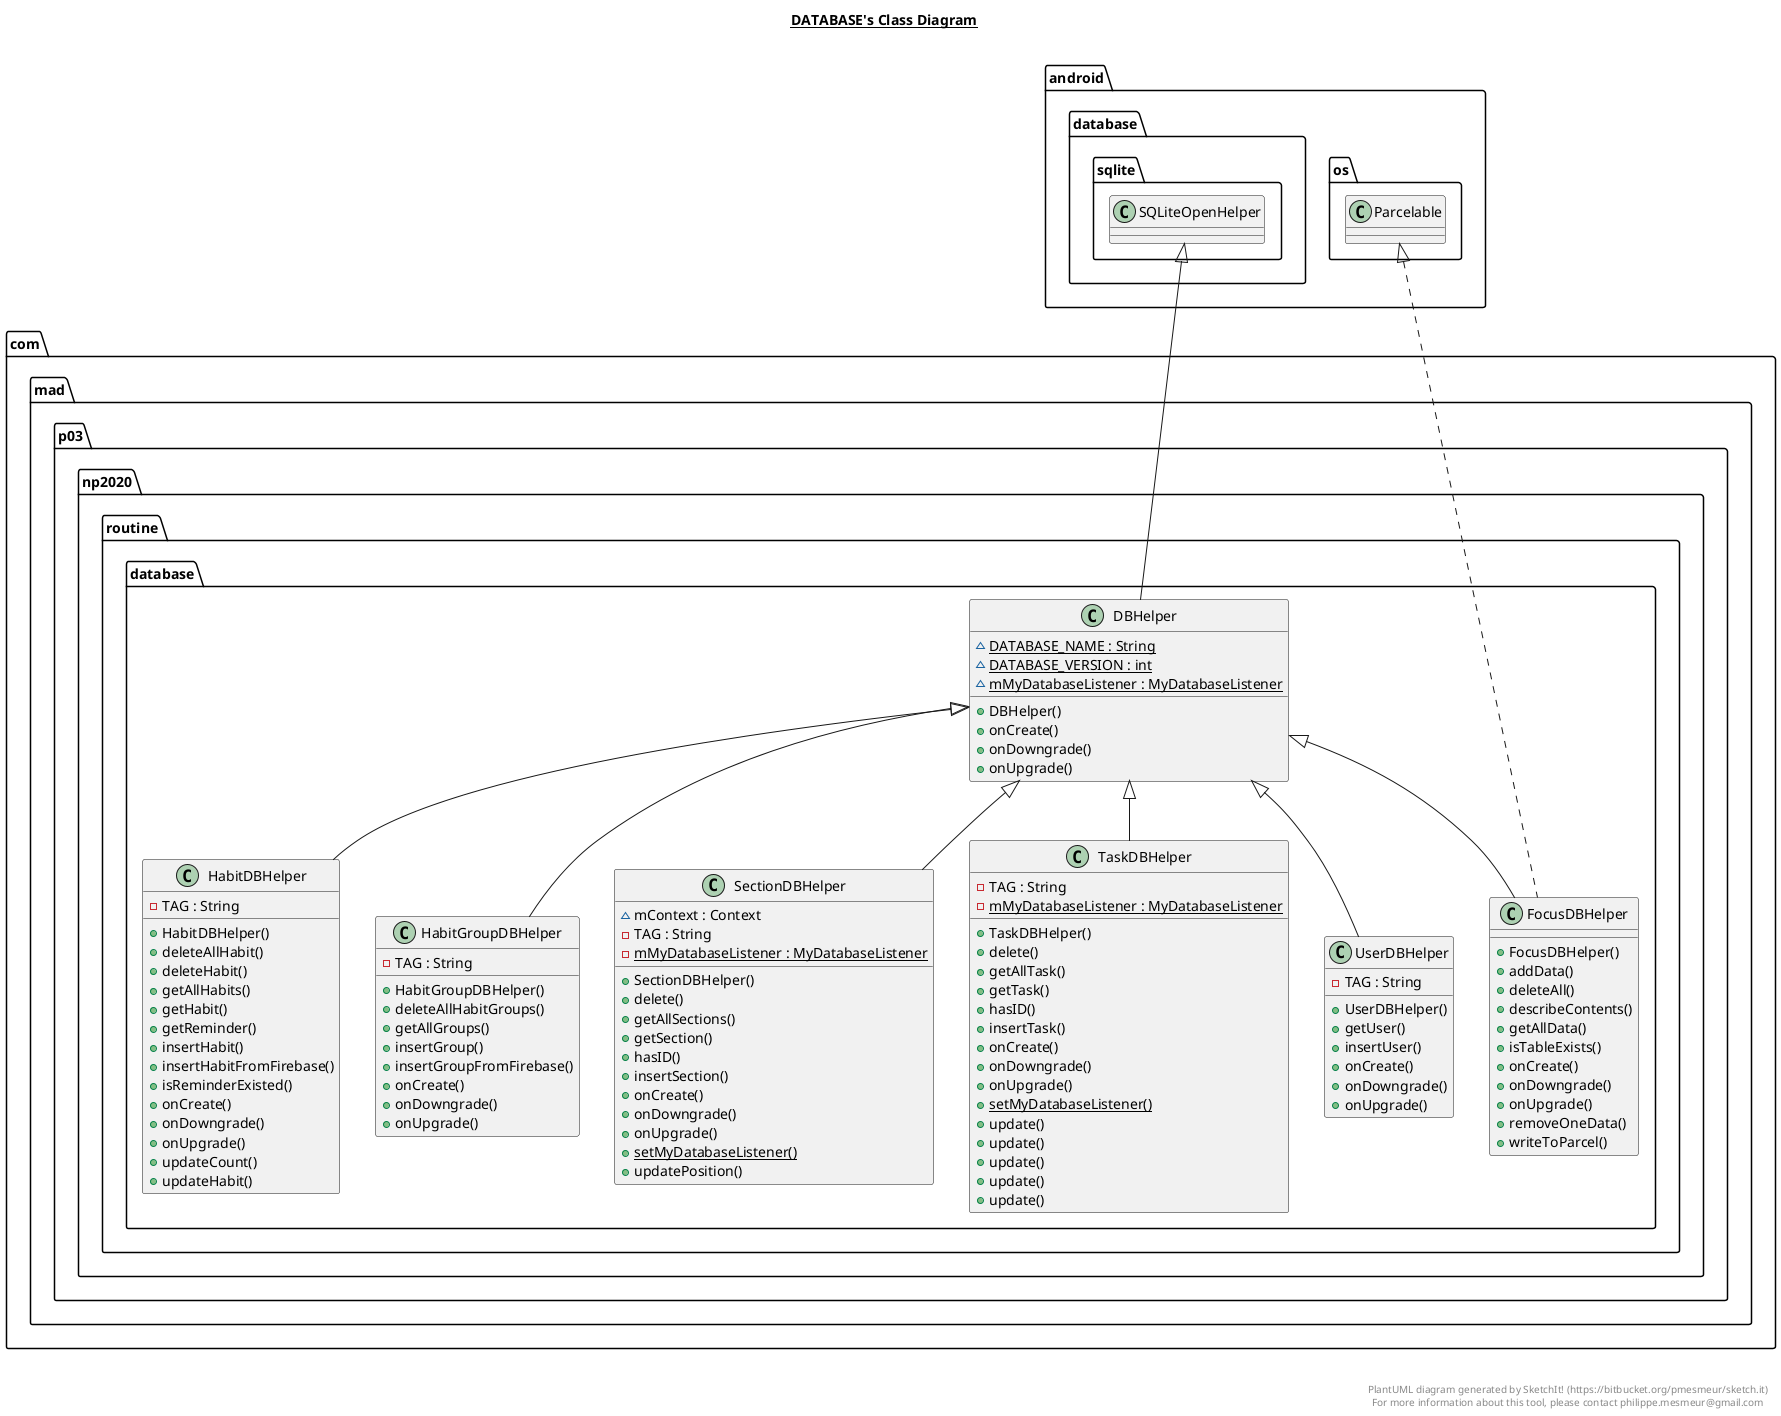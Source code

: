 @startuml

title __DATABASE's Class Diagram__\n

  namespace com.mad.p03.np2020.routine {
    namespace database {
      class com.mad.p03.np2020.routine.database.DBHelper {
          {static} ~ DATABASE_NAME : String
          {static} ~ DATABASE_VERSION : int
          {static} ~ mMyDatabaseListener : MyDatabaseListener
          + DBHelper()
          + onCreate()
          + onDowngrade()
          + onUpgrade()
      }
    }
  }
  

  namespace com.mad.p03.np2020.routine {
    namespace database {
      class com.mad.p03.np2020.routine.database.FocusDBHelper {
          + FocusDBHelper()
          + addData()
          + deleteAll()
          + describeContents()
          + getAllData()
          + isTableExists()
          + onCreate()
          + onDowngrade()
          + onUpgrade()
          + removeOneData()
          + writeToParcel()
      }
    }
  }
  

  namespace com.mad.p03.np2020.routine {
    namespace database {
      class com.mad.p03.np2020.routine.database.HabitDBHelper {
          - TAG : String
          + HabitDBHelper()
          + deleteAllHabit()
          + deleteHabit()
          + getAllHabits()
          + getHabit()
          + getReminder()
          + insertHabit()
          + insertHabitFromFirebase()
          + isReminderExisted()
          + onCreate()
          + onDowngrade()
          + onUpgrade()
          + updateCount()
          + updateHabit()
      }
    }
  }
  

  namespace com.mad.p03.np2020.routine {
    namespace database {
      class com.mad.p03.np2020.routine.database.HabitGroupDBHelper {
          - TAG : String
          + HabitGroupDBHelper()
          + deleteAllHabitGroups()
          + getAllGroups()
          + insertGroup()
          + insertGroupFromFirebase()
          + onCreate()
          + onDowngrade()
          + onUpgrade()
      }
    }
  }
  

  namespace com.mad.p03.np2020.routine {
    namespace database {
      class com.mad.p03.np2020.routine.database.SectionDBHelper {
          ~ mContext : Context
          - TAG : String
          {static} - mMyDatabaseListener : MyDatabaseListener
          + SectionDBHelper()
          + delete()
          + getAllSections()
          + getSection()
          + hasID()
          + insertSection()
          + onCreate()
          + onDowngrade()
          + onUpgrade()
          {static} + setMyDatabaseListener()
          + updatePosition()
      }
    }
  }
  

  namespace com.mad.p03.np2020.routine {
    namespace database {
      class com.mad.p03.np2020.routine.database.TaskDBHelper {
          - TAG : String
          {static} - mMyDatabaseListener : MyDatabaseListener
          + TaskDBHelper()
          + delete()
          + getAllTask()
          + getTask()
          + hasID()
          + insertTask()
          + onCreate()
          + onDowngrade()
          + onUpgrade()
          {static} + setMyDatabaseListener()
          + update()
          + update()
          + update()
          + update()
          + update()
      }
    }
  }
  

  namespace com.mad.p03.np2020.routine {
    namespace database {
      class com.mad.p03.np2020.routine.database.UserDBHelper {
          - TAG : String
          + UserDBHelper()
          + getUser()
          + insertUser()
          + onCreate()
          + onDowngrade()
          + onUpgrade()
      }
    }
  }
  

  com.mad.p03.np2020.routine.database.DBHelper -up-|> android.database.sqlite.SQLiteOpenHelper
  com.mad.p03.np2020.routine.database.FocusDBHelper .up.|> android.os.Parcelable
  com.mad.p03.np2020.routine.database.FocusDBHelper -up-|> com.mad.p03.np2020.routine.database.DBHelper
  com.mad.p03.np2020.routine.database.HabitDBHelper -up-|> com.mad.p03.np2020.routine.database.DBHelper
  com.mad.p03.np2020.routine.database.HabitGroupDBHelper -up-|> com.mad.p03.np2020.routine.database.DBHelper
  com.mad.p03.np2020.routine.database.SectionDBHelper -up-|> com.mad.p03.np2020.routine.database.DBHelper
  com.mad.p03.np2020.routine.database.TaskDBHelper -up-|> com.mad.p03.np2020.routine.database.DBHelper
  com.mad.p03.np2020.routine.database.UserDBHelper -up-|> com.mad.p03.np2020.routine.database.DBHelper


right footer


PlantUML diagram generated by SketchIt! (https://bitbucket.org/pmesmeur/sketch.it)
For more information about this tool, please contact philippe.mesmeur@gmail.com
endfooter

@enduml
